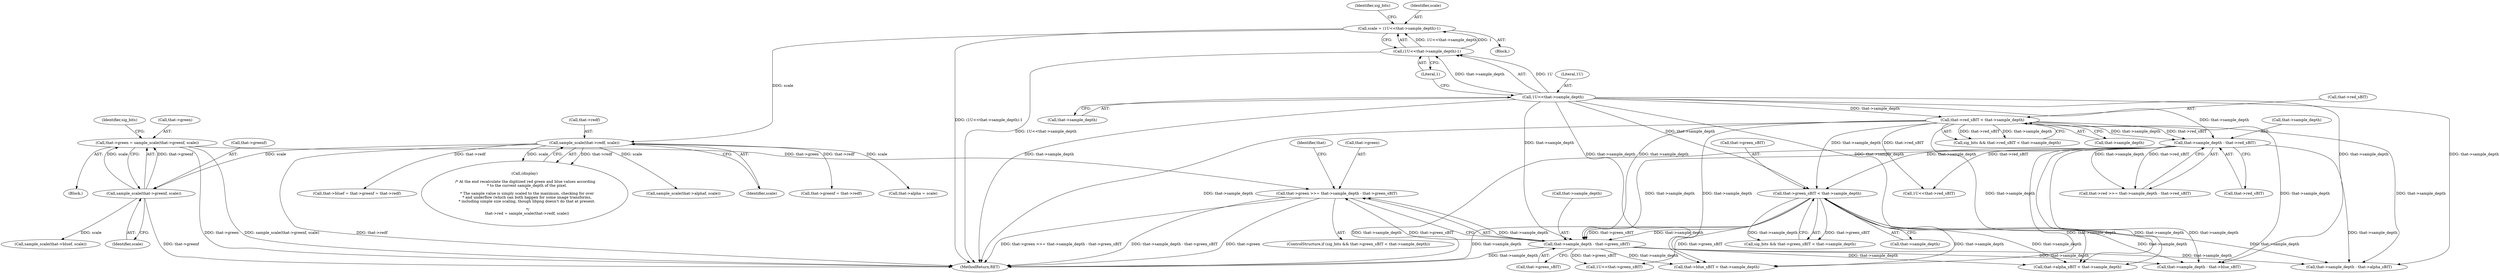 digraph "0_Android_9d4853418ab2f754c2b63e091c29c5529b8b86ca_57@pointer" {
"1000201" [label="(Call,that->green >>= that->sample_depth - that->green_sBIT)"];
"1000182" [label="(Call,that->green = sample_scale(that->greenf, scale))"];
"1000186" [label="(Call,sample_scale(that->greenf, scale))"];
"1000134" [label="(Call,sample_scale(that->redf, scale))"];
"1000113" [label="(Call,scale = (1U<<that->sample_depth)-1)"];
"1000115" [label="(Call,(1U<<that->sample_depth)-1)"];
"1000116" [label="(Call,1U<<that->sample_depth)"];
"1000205" [label="(Call,that->sample_depth - that->green_sBIT)"];
"1000153" [label="(Call,that->sample_depth - that->red_sBIT)"];
"1000142" [label="(Call,that->red_sBIT < that->sample_depth)"];
"1000194" [label="(Call,that->green_sBIT < that->sample_depth)"];
"1000285" [label="(Call,that->bluef = that->greenf = that->redf)"];
"1000182" [label="(Call,that->green = sample_scale(that->greenf, scale))"];
"1000382" [label="(MethodReturn,RET)"];
"1000198" [label="(Call,that->sample_depth)"];
"1000224" [label="(Call,that->blue_sBIT < that->sample_depth)"];
"1000128" [label="(Call,(display)\n\n /* At the end recalculate the digitized red green and blue values according\n    * to the current sample_depth of the pixel.\n    *\n    * The sample value is simply scaled to the maximum, checking for over\n    * and underflow (which can both happen for some image transforms,\n    * including simple size scaling, though libpng doesn't do that at present.\n\n     */\n    that->red = sample_scale(that->redf, scale))"];
"1000186" [label="(Call,sample_scale(that->greenf, scale))"];
"1000191" [label="(ControlStructure,if (sig_bits && that->green_sBIT < that->sample_depth))"];
"1000143" [label="(Call,that->red_sBIT)"];
"1000194" [label="(Call,that->green_sBIT < that->sample_depth)"];
"1000205" [label="(Call,that->sample_depth - that->green_sBIT)"];
"1000206" [label="(Call,that->sample_depth)"];
"1000157" [label="(Call,that->red_sBIT)"];
"1000111" [label="(Block,)"];
"1000117" [label="(Literal,1U)"];
"1000140" [label="(Call,sig_bits && that->red_sBIT < that->sample_depth)"];
"1000251" [label="(Call,1U<<that->green_sBIT)"];
"1000113" [label="(Call,scale = (1U<<that->sample_depth)-1)"];
"1000190" [label="(Identifier,scale)"];
"1000142" [label="(Call,that->red_sBIT < that->sample_depth)"];
"1000118" [label="(Call,that->sample_depth)"];
"1000324" [label="(Call,sample_scale(that->alphaf, scale))"];
"1000138" [label="(Identifier,scale)"];
"1000135" [label="(Call,that->redf)"];
"1000214" [label="(Identifier,that)"];
"1000216" [label="(Call,sample_scale(that->bluef, scale))"];
"1000289" [label="(Call,that->greenf = that->redf)"];
"1000346" [label="(Call,that->alpha = scale)"];
"1000169" [label="(Call,1U<<that->red_sBIT)"];
"1000146" [label="(Call,that->sample_depth)"];
"1000183" [label="(Call,that->green)"];
"1000124" [label="(Identifier,sig_bits)"];
"1000153" [label="(Call,that->sample_depth - that->red_sBIT)"];
"1000375" [label="(Call,that->sample_depth - that->alpha_sBIT)"];
"1000187" [label="(Call,that->greenf)"];
"1000235" [label="(Call,that->sample_depth - that->blue_sBIT)"];
"1000202" [label="(Call,that->green)"];
"1000149" [label="(Call,that->red >>= that->sample_depth - that->red_sBIT)"];
"1000116" [label="(Call,1U<<that->sample_depth)"];
"1000195" [label="(Call,that->green_sBIT)"];
"1000201" [label="(Call,that->green >>= that->sample_depth - that->green_sBIT)"];
"1000115" [label="(Call,(1U<<that->sample_depth)-1)"];
"1000154" [label="(Call,that->sample_depth)"];
"1000134" [label="(Call,sample_scale(that->redf, scale))"];
"1000192" [label="(Call,sig_bits && that->green_sBIT < that->sample_depth)"];
"1000114" [label="(Identifier,scale)"];
"1000209" [label="(Call,that->green_sBIT)"];
"1000193" [label="(Identifier,sig_bits)"];
"1000121" [label="(Literal,1)"];
"1000181" [label="(Block,)"];
"1000364" [label="(Call,that->alpha_sBIT < that->sample_depth)"];
"1000201" -> "1000191"  [label="AST: "];
"1000201" -> "1000205"  [label="CFG: "];
"1000202" -> "1000201"  [label="AST: "];
"1000205" -> "1000201"  [label="AST: "];
"1000214" -> "1000201"  [label="CFG: "];
"1000201" -> "1000382"  [label="DDG: that->green >>= that->sample_depth - that->green_sBIT"];
"1000201" -> "1000382"  [label="DDG: that->sample_depth - that->green_sBIT"];
"1000201" -> "1000382"  [label="DDG: that->green"];
"1000182" -> "1000201"  [label="DDG: that->green"];
"1000205" -> "1000201"  [label="DDG: that->sample_depth"];
"1000205" -> "1000201"  [label="DDG: that->green_sBIT"];
"1000182" -> "1000181"  [label="AST: "];
"1000182" -> "1000186"  [label="CFG: "];
"1000183" -> "1000182"  [label="AST: "];
"1000186" -> "1000182"  [label="AST: "];
"1000193" -> "1000182"  [label="CFG: "];
"1000182" -> "1000382"  [label="DDG: sample_scale(that->greenf, scale)"];
"1000182" -> "1000382"  [label="DDG: that->green"];
"1000186" -> "1000182"  [label="DDG: that->greenf"];
"1000186" -> "1000182"  [label="DDG: scale"];
"1000186" -> "1000190"  [label="CFG: "];
"1000187" -> "1000186"  [label="AST: "];
"1000190" -> "1000186"  [label="AST: "];
"1000186" -> "1000382"  [label="DDG: that->greenf"];
"1000134" -> "1000186"  [label="DDG: scale"];
"1000186" -> "1000216"  [label="DDG: scale"];
"1000134" -> "1000128"  [label="AST: "];
"1000134" -> "1000138"  [label="CFG: "];
"1000135" -> "1000134"  [label="AST: "];
"1000138" -> "1000134"  [label="AST: "];
"1000128" -> "1000134"  [label="CFG: "];
"1000134" -> "1000382"  [label="DDG: that->redf"];
"1000134" -> "1000128"  [label="DDG: that->redf"];
"1000134" -> "1000128"  [label="DDG: scale"];
"1000113" -> "1000134"  [label="DDG: scale"];
"1000134" -> "1000285"  [label="DDG: that->redf"];
"1000134" -> "1000289"  [label="DDG: that->redf"];
"1000134" -> "1000324"  [label="DDG: scale"];
"1000134" -> "1000346"  [label="DDG: scale"];
"1000113" -> "1000111"  [label="AST: "];
"1000113" -> "1000115"  [label="CFG: "];
"1000114" -> "1000113"  [label="AST: "];
"1000115" -> "1000113"  [label="AST: "];
"1000124" -> "1000113"  [label="CFG: "];
"1000113" -> "1000382"  [label="DDG: (1U<<that->sample_depth)-1"];
"1000115" -> "1000113"  [label="DDG: 1U<<that->sample_depth"];
"1000115" -> "1000113"  [label="DDG: 1"];
"1000115" -> "1000121"  [label="CFG: "];
"1000116" -> "1000115"  [label="AST: "];
"1000121" -> "1000115"  [label="AST: "];
"1000115" -> "1000382"  [label="DDG: 1U<<that->sample_depth"];
"1000116" -> "1000115"  [label="DDG: 1U"];
"1000116" -> "1000115"  [label="DDG: that->sample_depth"];
"1000116" -> "1000118"  [label="CFG: "];
"1000117" -> "1000116"  [label="AST: "];
"1000118" -> "1000116"  [label="AST: "];
"1000121" -> "1000116"  [label="CFG: "];
"1000116" -> "1000382"  [label="DDG: that->sample_depth"];
"1000116" -> "1000142"  [label="DDG: that->sample_depth"];
"1000116" -> "1000153"  [label="DDG: that->sample_depth"];
"1000116" -> "1000194"  [label="DDG: that->sample_depth"];
"1000116" -> "1000205"  [label="DDG: that->sample_depth"];
"1000116" -> "1000224"  [label="DDG: that->sample_depth"];
"1000116" -> "1000235"  [label="DDG: that->sample_depth"];
"1000116" -> "1000364"  [label="DDG: that->sample_depth"];
"1000116" -> "1000375"  [label="DDG: that->sample_depth"];
"1000205" -> "1000209"  [label="CFG: "];
"1000206" -> "1000205"  [label="AST: "];
"1000209" -> "1000205"  [label="AST: "];
"1000205" -> "1000382"  [label="DDG: that->sample_depth"];
"1000153" -> "1000205"  [label="DDG: that->sample_depth"];
"1000142" -> "1000205"  [label="DDG: that->sample_depth"];
"1000194" -> "1000205"  [label="DDG: that->sample_depth"];
"1000194" -> "1000205"  [label="DDG: that->green_sBIT"];
"1000205" -> "1000224"  [label="DDG: that->sample_depth"];
"1000205" -> "1000235"  [label="DDG: that->sample_depth"];
"1000205" -> "1000251"  [label="DDG: that->green_sBIT"];
"1000205" -> "1000364"  [label="DDG: that->sample_depth"];
"1000205" -> "1000375"  [label="DDG: that->sample_depth"];
"1000153" -> "1000149"  [label="AST: "];
"1000153" -> "1000157"  [label="CFG: "];
"1000154" -> "1000153"  [label="AST: "];
"1000157" -> "1000153"  [label="AST: "];
"1000149" -> "1000153"  [label="CFG: "];
"1000153" -> "1000382"  [label="DDG: that->sample_depth"];
"1000153" -> "1000149"  [label="DDG: that->sample_depth"];
"1000153" -> "1000149"  [label="DDG: that->red_sBIT"];
"1000142" -> "1000153"  [label="DDG: that->sample_depth"];
"1000142" -> "1000153"  [label="DDG: that->red_sBIT"];
"1000153" -> "1000169"  [label="DDG: that->red_sBIT"];
"1000153" -> "1000194"  [label="DDG: that->sample_depth"];
"1000153" -> "1000224"  [label="DDG: that->sample_depth"];
"1000153" -> "1000235"  [label="DDG: that->sample_depth"];
"1000153" -> "1000364"  [label="DDG: that->sample_depth"];
"1000153" -> "1000375"  [label="DDG: that->sample_depth"];
"1000142" -> "1000140"  [label="AST: "];
"1000142" -> "1000146"  [label="CFG: "];
"1000143" -> "1000142"  [label="AST: "];
"1000146" -> "1000142"  [label="AST: "];
"1000140" -> "1000142"  [label="CFG: "];
"1000142" -> "1000382"  [label="DDG: that->sample_depth"];
"1000142" -> "1000140"  [label="DDG: that->red_sBIT"];
"1000142" -> "1000140"  [label="DDG: that->sample_depth"];
"1000142" -> "1000169"  [label="DDG: that->red_sBIT"];
"1000142" -> "1000194"  [label="DDG: that->sample_depth"];
"1000142" -> "1000224"  [label="DDG: that->sample_depth"];
"1000142" -> "1000235"  [label="DDG: that->sample_depth"];
"1000142" -> "1000364"  [label="DDG: that->sample_depth"];
"1000142" -> "1000375"  [label="DDG: that->sample_depth"];
"1000194" -> "1000192"  [label="AST: "];
"1000194" -> "1000198"  [label="CFG: "];
"1000195" -> "1000194"  [label="AST: "];
"1000198" -> "1000194"  [label="AST: "];
"1000192" -> "1000194"  [label="CFG: "];
"1000194" -> "1000382"  [label="DDG: that->sample_depth"];
"1000194" -> "1000192"  [label="DDG: that->green_sBIT"];
"1000194" -> "1000192"  [label="DDG: that->sample_depth"];
"1000194" -> "1000224"  [label="DDG: that->sample_depth"];
"1000194" -> "1000235"  [label="DDG: that->sample_depth"];
"1000194" -> "1000251"  [label="DDG: that->green_sBIT"];
"1000194" -> "1000364"  [label="DDG: that->sample_depth"];
"1000194" -> "1000375"  [label="DDG: that->sample_depth"];
}
